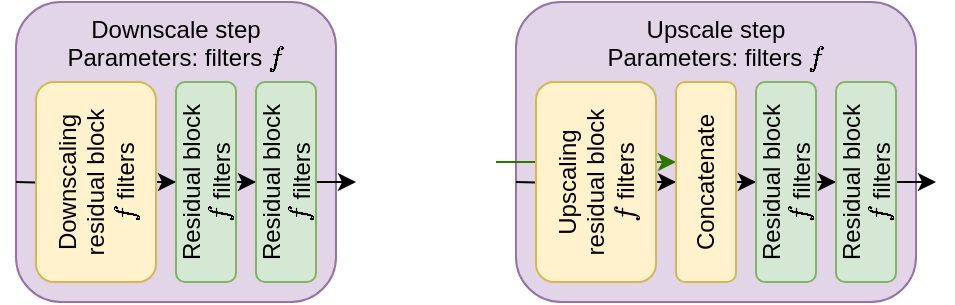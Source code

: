<mxfile version="21.2.1" type="device">
  <diagram name="Page-1" id="l4fz022ujwAryqne1b17">
    <mxGraphModel dx="453" dy="674" grid="1" gridSize="10" guides="1" tooltips="1" connect="1" arrows="1" fold="1" page="1" pageScale="1" pageWidth="3300" pageHeight="4681" math="1" shadow="0">
      <root>
        <mxCell id="0" />
        <mxCell id="1" parent="0" />
        <mxCell id="uniE95keQ5X73r_aGtMK-1" value="Downscale step&lt;br&gt;Parameters: filters \(f\)" style="rounded=1;whiteSpace=wrap;html=1;verticalAlign=top;fillColor=#e1d5e7;strokeColor=#9673a6;" parent="1" vertex="1">
          <mxGeometry x="190" y="20" width="160" height="150" as="geometry" />
        </mxCell>
        <mxCell id="uniE95keQ5X73r_aGtMK-2" style="edgeStyle=orthogonalEdgeStyle;rounded=0;orthogonalLoop=1;jettySize=auto;html=1;" parent="1" source="uniE95keQ5X73r_aGtMK-4" target="uniE95keQ5X73r_aGtMK-6" edge="1">
          <mxGeometry relative="1" as="geometry" />
        </mxCell>
        <mxCell id="uniE95keQ5X73r_aGtMK-3" style="edgeStyle=orthogonalEdgeStyle;rounded=0;orthogonalLoop=1;jettySize=auto;html=1;" parent="1" target="uniE95keQ5X73r_aGtMK-4" edge="1">
          <mxGeometry relative="1" as="geometry">
            <mxPoint x="190" y="110" as="sourcePoint" />
          </mxGeometry>
        </mxCell>
        <mxCell id="uniE95keQ5X73r_aGtMK-4" value="Downscaling residual block&lt;br&gt;\(f\)&amp;nbsp;filters" style="rounded=1;whiteSpace=wrap;html=1;horizontal=0;fillColor=#fff2cc;strokeColor=#d6b656;" parent="1" vertex="1">
          <mxGeometry x="200" y="60" width="60" height="100" as="geometry" />
        </mxCell>
        <mxCell id="uniE95keQ5X73r_aGtMK-5" style="edgeStyle=orthogonalEdgeStyle;rounded=0;orthogonalLoop=1;jettySize=auto;html=1;" parent="1" source="uniE95keQ5X73r_aGtMK-6" target="uniE95keQ5X73r_aGtMK-8" edge="1">
          <mxGeometry relative="1" as="geometry" />
        </mxCell>
        <mxCell id="uniE95keQ5X73r_aGtMK-6" value="Residual block&lt;br&gt;\(f\) filters" style="rounded=1;whiteSpace=wrap;html=1;horizontal=0;fillColor=#d5e8d4;strokeColor=#82b366;" parent="1" vertex="1">
          <mxGeometry x="270" y="60" width="30" height="100" as="geometry" />
        </mxCell>
        <mxCell id="uniE95keQ5X73r_aGtMK-7" style="edgeStyle=orthogonalEdgeStyle;rounded=0;orthogonalLoop=1;jettySize=auto;html=1;" parent="1" source="uniE95keQ5X73r_aGtMK-8" edge="1">
          <mxGeometry relative="1" as="geometry">
            <mxPoint x="360" y="110" as="targetPoint" />
          </mxGeometry>
        </mxCell>
        <mxCell id="uniE95keQ5X73r_aGtMK-8" value="Residual block&lt;br&gt;\(f\) filters" style="rounded=1;whiteSpace=wrap;html=1;horizontal=0;fillColor=#d5e8d4;strokeColor=#82b366;" parent="1" vertex="1">
          <mxGeometry x="310" y="60" width="30" height="100" as="geometry" />
        </mxCell>
        <mxCell id="uniE95keQ5X73r_aGtMK-9" value="Upscale step&lt;br&gt;Parameters: filters \(f\)" style="rounded=1;whiteSpace=wrap;html=1;verticalAlign=top;fillColor=#e1d5e7;strokeColor=#9673a6;" parent="1" vertex="1">
          <mxGeometry x="440" y="20" width="200" height="150" as="geometry" />
        </mxCell>
        <mxCell id="uniE95keQ5X73r_aGtMK-10" style="edgeStyle=orthogonalEdgeStyle;rounded=0;orthogonalLoop=1;jettySize=auto;html=1;" parent="1" source="uniE95keQ5X73r_aGtMK-13" target="uniE95keQ5X73r_aGtMK-15" edge="1">
          <mxGeometry relative="1" as="geometry" />
        </mxCell>
        <mxCell id="uniE95keQ5X73r_aGtMK-11" style="edgeStyle=orthogonalEdgeStyle;rounded=0;orthogonalLoop=1;jettySize=auto;html=1;" parent="1" target="uniE95keQ5X73r_aGtMK-13" edge="1">
          <mxGeometry relative="1" as="geometry">
            <mxPoint x="440" y="110" as="sourcePoint" />
          </mxGeometry>
        </mxCell>
        <mxCell id="uniE95keQ5X73r_aGtMK-12" value="" style="endArrow=classic;html=1;rounded=0;entryX=0;entryY=0.4;entryDx=0;entryDy=0;entryPerimeter=0;fillColor=#60a917;strokeColor=#2D7600;" parent="1" target="uniE95keQ5X73r_aGtMK-15" edge="1">
          <mxGeometry width="50" height="50" relative="1" as="geometry">
            <mxPoint x="430" y="100" as="sourcePoint" />
            <mxPoint x="480" y="50" as="targetPoint" />
          </mxGeometry>
        </mxCell>
        <mxCell id="uniE95keQ5X73r_aGtMK-13" value="Upscaling residual block&lt;br&gt;&lt;svg style=&quot;vertical-align: -0.464ex;&quot; xmlns:xlink=&quot;http://www.w3.org/1999/xlink&quot; viewBox=&quot;0 -705 550 910&quot; role=&quot;img&quot; height=&quot;2.059ex&quot; width=&quot;1.244ex&quot; xmlns=&quot;http://www.w3.org/2000/svg&quot;&gt;&lt;defs&gt;&lt;path d=&quot;M118 -162Q120 -162 124 -164T135 -167T147 -168Q160 -168 171 -155T187 -126Q197 -99 221 27T267 267T289 382V385H242Q195 385 192 387Q188 390 188 397L195 425Q197 430 203 430T250 431Q298 431 298 432Q298 434 307 482T319 540Q356 705 465 705Q502 703 526 683T550 630Q550 594 529 578T487 561Q443 561 443 603Q443 622 454 636T478 657L487 662Q471 668 457 668Q445 668 434 658T419 630Q412 601 403 552T387 469T380 433Q380 431 435 431Q480 431 487 430T498 424Q499 420 496 407T491 391Q489 386 482 386T428 385H372L349 263Q301 15 282 -47Q255 -132 212 -173Q175 -205 139 -205Q107 -205 81 -186T55 -132Q55 -95 76 -78T118 -61Q162 -61 162 -103Q162 -122 151 -136T127 -157L118 -162Z&quot; id=&quot;MJX-9-TEX-I-1D453&quot;&gt;&lt;/path&gt;&lt;/defs&gt;&lt;g transform=&quot;scale(1,-1)&quot; stroke-width=&quot;0&quot; fill=&quot;currentColor&quot; stroke=&quot;currentColor&quot;&gt;&lt;g data-mml-node=&quot;math&quot;&gt;&lt;g data-mml-node=&quot;mi&quot;&gt;&lt;use xlink:href=&quot;#MJX-9-TEX-I-1D453&quot; data-c=&quot;1D453&quot;&gt;&lt;/use&gt;&lt;/g&gt;&lt;/g&gt;&lt;/g&gt;&lt;/svg&gt;&amp;nbsp;filters" style="rounded=1;whiteSpace=wrap;html=1;horizontal=0;fillColor=#fff2cc;strokeColor=#d6b656;" parent="1" vertex="1">
          <mxGeometry x="450" y="60" width="60" height="100" as="geometry" />
        </mxCell>
        <mxCell id="uniE95keQ5X73r_aGtMK-14" style="edgeStyle=orthogonalEdgeStyle;rounded=0;orthogonalLoop=1;jettySize=auto;html=1;" parent="1" source="uniE95keQ5X73r_aGtMK-15" target="uniE95keQ5X73r_aGtMK-17" edge="1">
          <mxGeometry relative="1" as="geometry" />
        </mxCell>
        <mxCell id="uniE95keQ5X73r_aGtMK-15" value="Concatenate" style="rounded=1;whiteSpace=wrap;html=1;horizontal=0;fillColor=#fff2cc;strokeColor=#d6b656;" parent="1" vertex="1">
          <mxGeometry x="520" y="60" width="30" height="100" as="geometry" />
        </mxCell>
        <mxCell id="uniE95keQ5X73r_aGtMK-16" style="edgeStyle=orthogonalEdgeStyle;rounded=0;orthogonalLoop=1;jettySize=auto;html=1;" parent="1" source="uniE95keQ5X73r_aGtMK-17" target="uniE95keQ5X73r_aGtMK-19" edge="1">
          <mxGeometry relative="1" as="geometry" />
        </mxCell>
        <mxCell id="uniE95keQ5X73r_aGtMK-17" value="Residual block&lt;br&gt;\(f\) filters" style="rounded=1;whiteSpace=wrap;html=1;horizontal=0;fillColor=#d5e8d4;strokeColor=#82b366;" parent="1" vertex="1">
          <mxGeometry x="560" y="60" width="30" height="100" as="geometry" />
        </mxCell>
        <mxCell id="uniE95keQ5X73r_aGtMK-18" style="edgeStyle=orthogonalEdgeStyle;rounded=0;orthogonalLoop=1;jettySize=auto;html=1;" parent="1" source="uniE95keQ5X73r_aGtMK-19" edge="1">
          <mxGeometry relative="1" as="geometry">
            <mxPoint x="650" y="110" as="targetPoint" />
          </mxGeometry>
        </mxCell>
        <mxCell id="uniE95keQ5X73r_aGtMK-19" value="Residual block&lt;br&gt;\(f\) filters" style="rounded=1;whiteSpace=wrap;html=1;horizontal=0;fillColor=#d5e8d4;strokeColor=#82b366;" parent="1" vertex="1">
          <mxGeometry x="600" y="60" width="30" height="100" as="geometry" />
        </mxCell>
      </root>
    </mxGraphModel>
  </diagram>
</mxfile>
